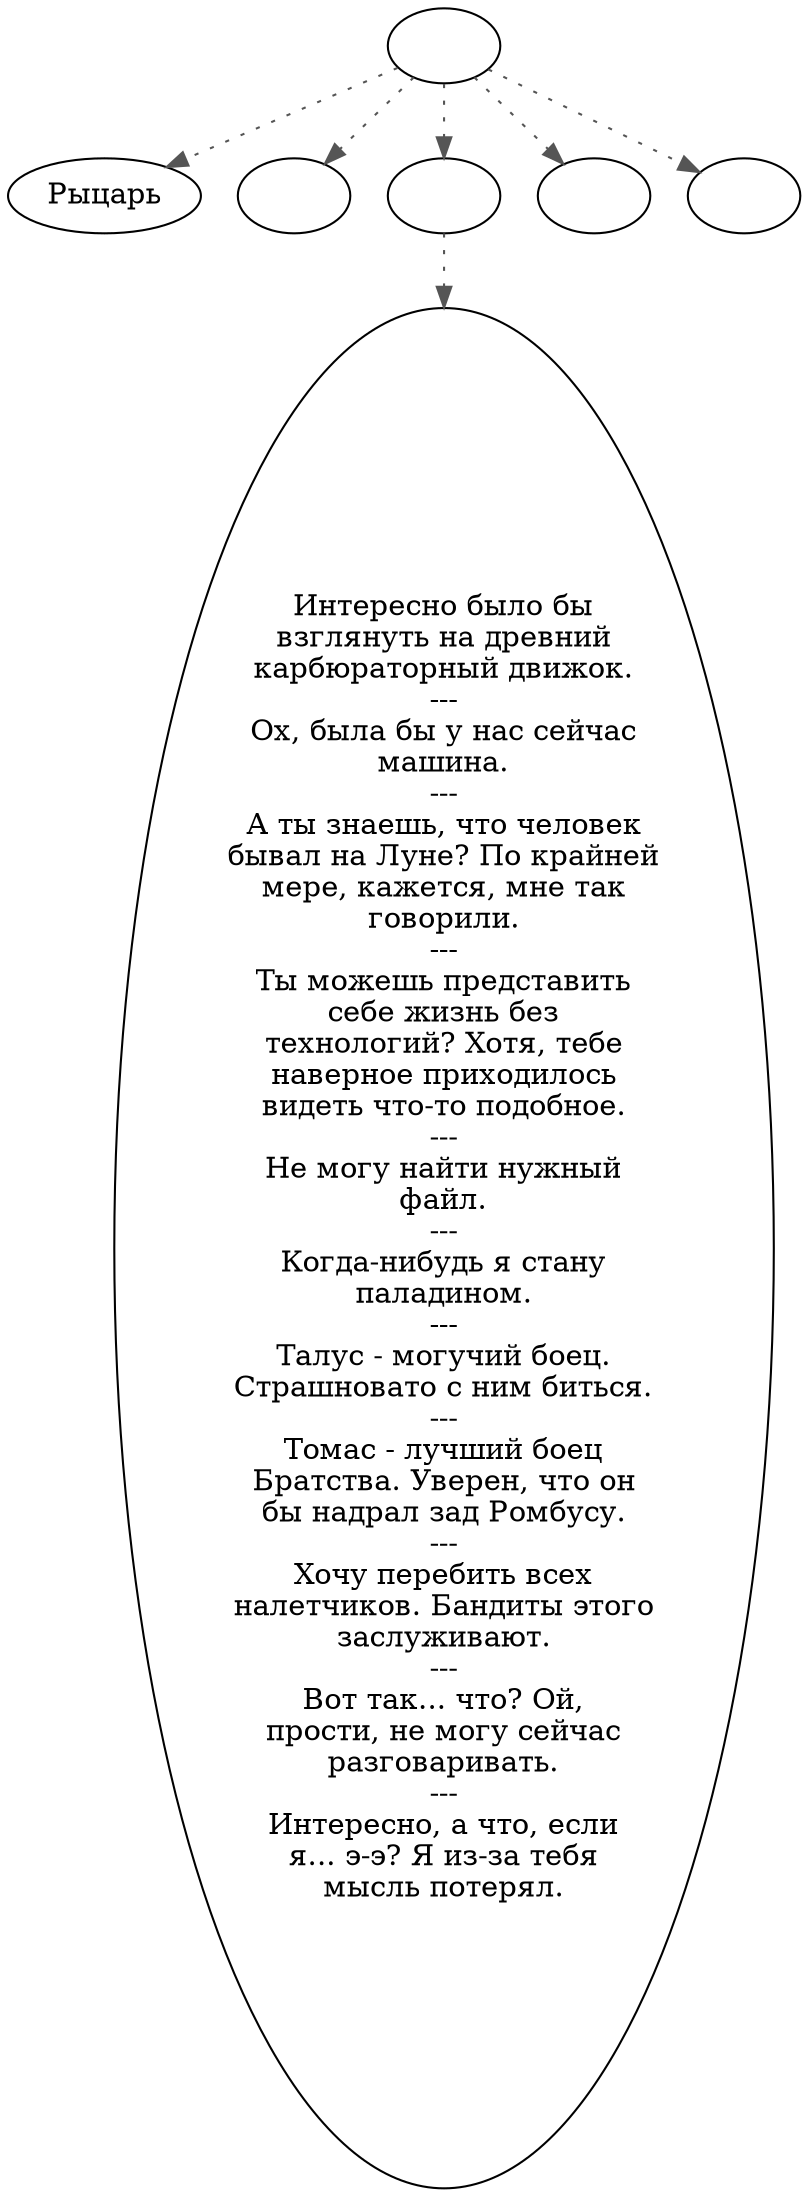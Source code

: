 digraph knightb {
  "start" [style=filled       fillcolor="#FFFFFF"       color="#000000"]
  "start" -> "look_at_p_proc" [style=dotted color="#555555"]
  "start" -> "pickup_p_proc" [style=dotted color="#555555"]
  "start" -> "talk_p_proc" [style=dotted color="#555555"]
  "start" -> "critter_p_proc" [style=dotted color="#555555"]
  "start" -> "destroy_p_proc" [style=dotted color="#555555"]
  "start" [label=""]
  "KnightBRandom" [style=filled       fillcolor="#FFFFFF"       color="#000000"]
  "KnightBRandom" [label="Интересно было бы\nвзглянуть на древний\nкарбюраторный движок.\n---\nОх, была бы у нас сейчас\nмашина.\n---\nА ты знаешь, что человек\nбывал на Луне? По крайней\nмере, кажется, мне так\nговорили.\n---\nТы можешь представить\nсебе жизнь без\nтехнологий? Хотя, тебе\nнаверное приходилось\nвидеть что-то подобное.\n---\nНе могу найти нужный\nфайл.\n---\nКогда-нибудь я стану\nпаладином.\n---\nТалус - могучий боец.\nСтрашновато с ним биться.\n---\nТомас - лучший боец\nБратства. Уверен, что он\nбы надрал зад Ромбусу.\n---\nХочу перебить всех\nналетчиков. Бандиты этого\nзаслуживают.\n---\nВот так... что? Ой,\nпрости, не могу сейчас\nразговаривать.\n---\nИнтересно, а что, если\nя... э-э? Я из-за тебя\nмысль потерял."]
  "critter_p_proc" [style=filled       fillcolor="#FFFFFF"       color="#000000"]
  "critter_p_proc" [label=""]
  "pickup_p_proc" [style=filled       fillcolor="#FFFFFF"       color="#000000"]
  "pickup_p_proc" [label=""]
  "talk_p_proc" [style=filled       fillcolor="#FFFFFF"       color="#000000"]
  "talk_p_proc" -> "KnightBRandom" [style=dotted color="#555555"]
  "talk_p_proc" [label=""]
  "destroy_p_proc" [style=filled       fillcolor="#FFFFFF"       color="#000000"]
  "destroy_p_proc" [label=""]
  "look_at_p_proc" [style=filled       fillcolor="#FFFFFF"       color="#000000"]
  "look_at_p_proc" [label="Рыцарь"]
}